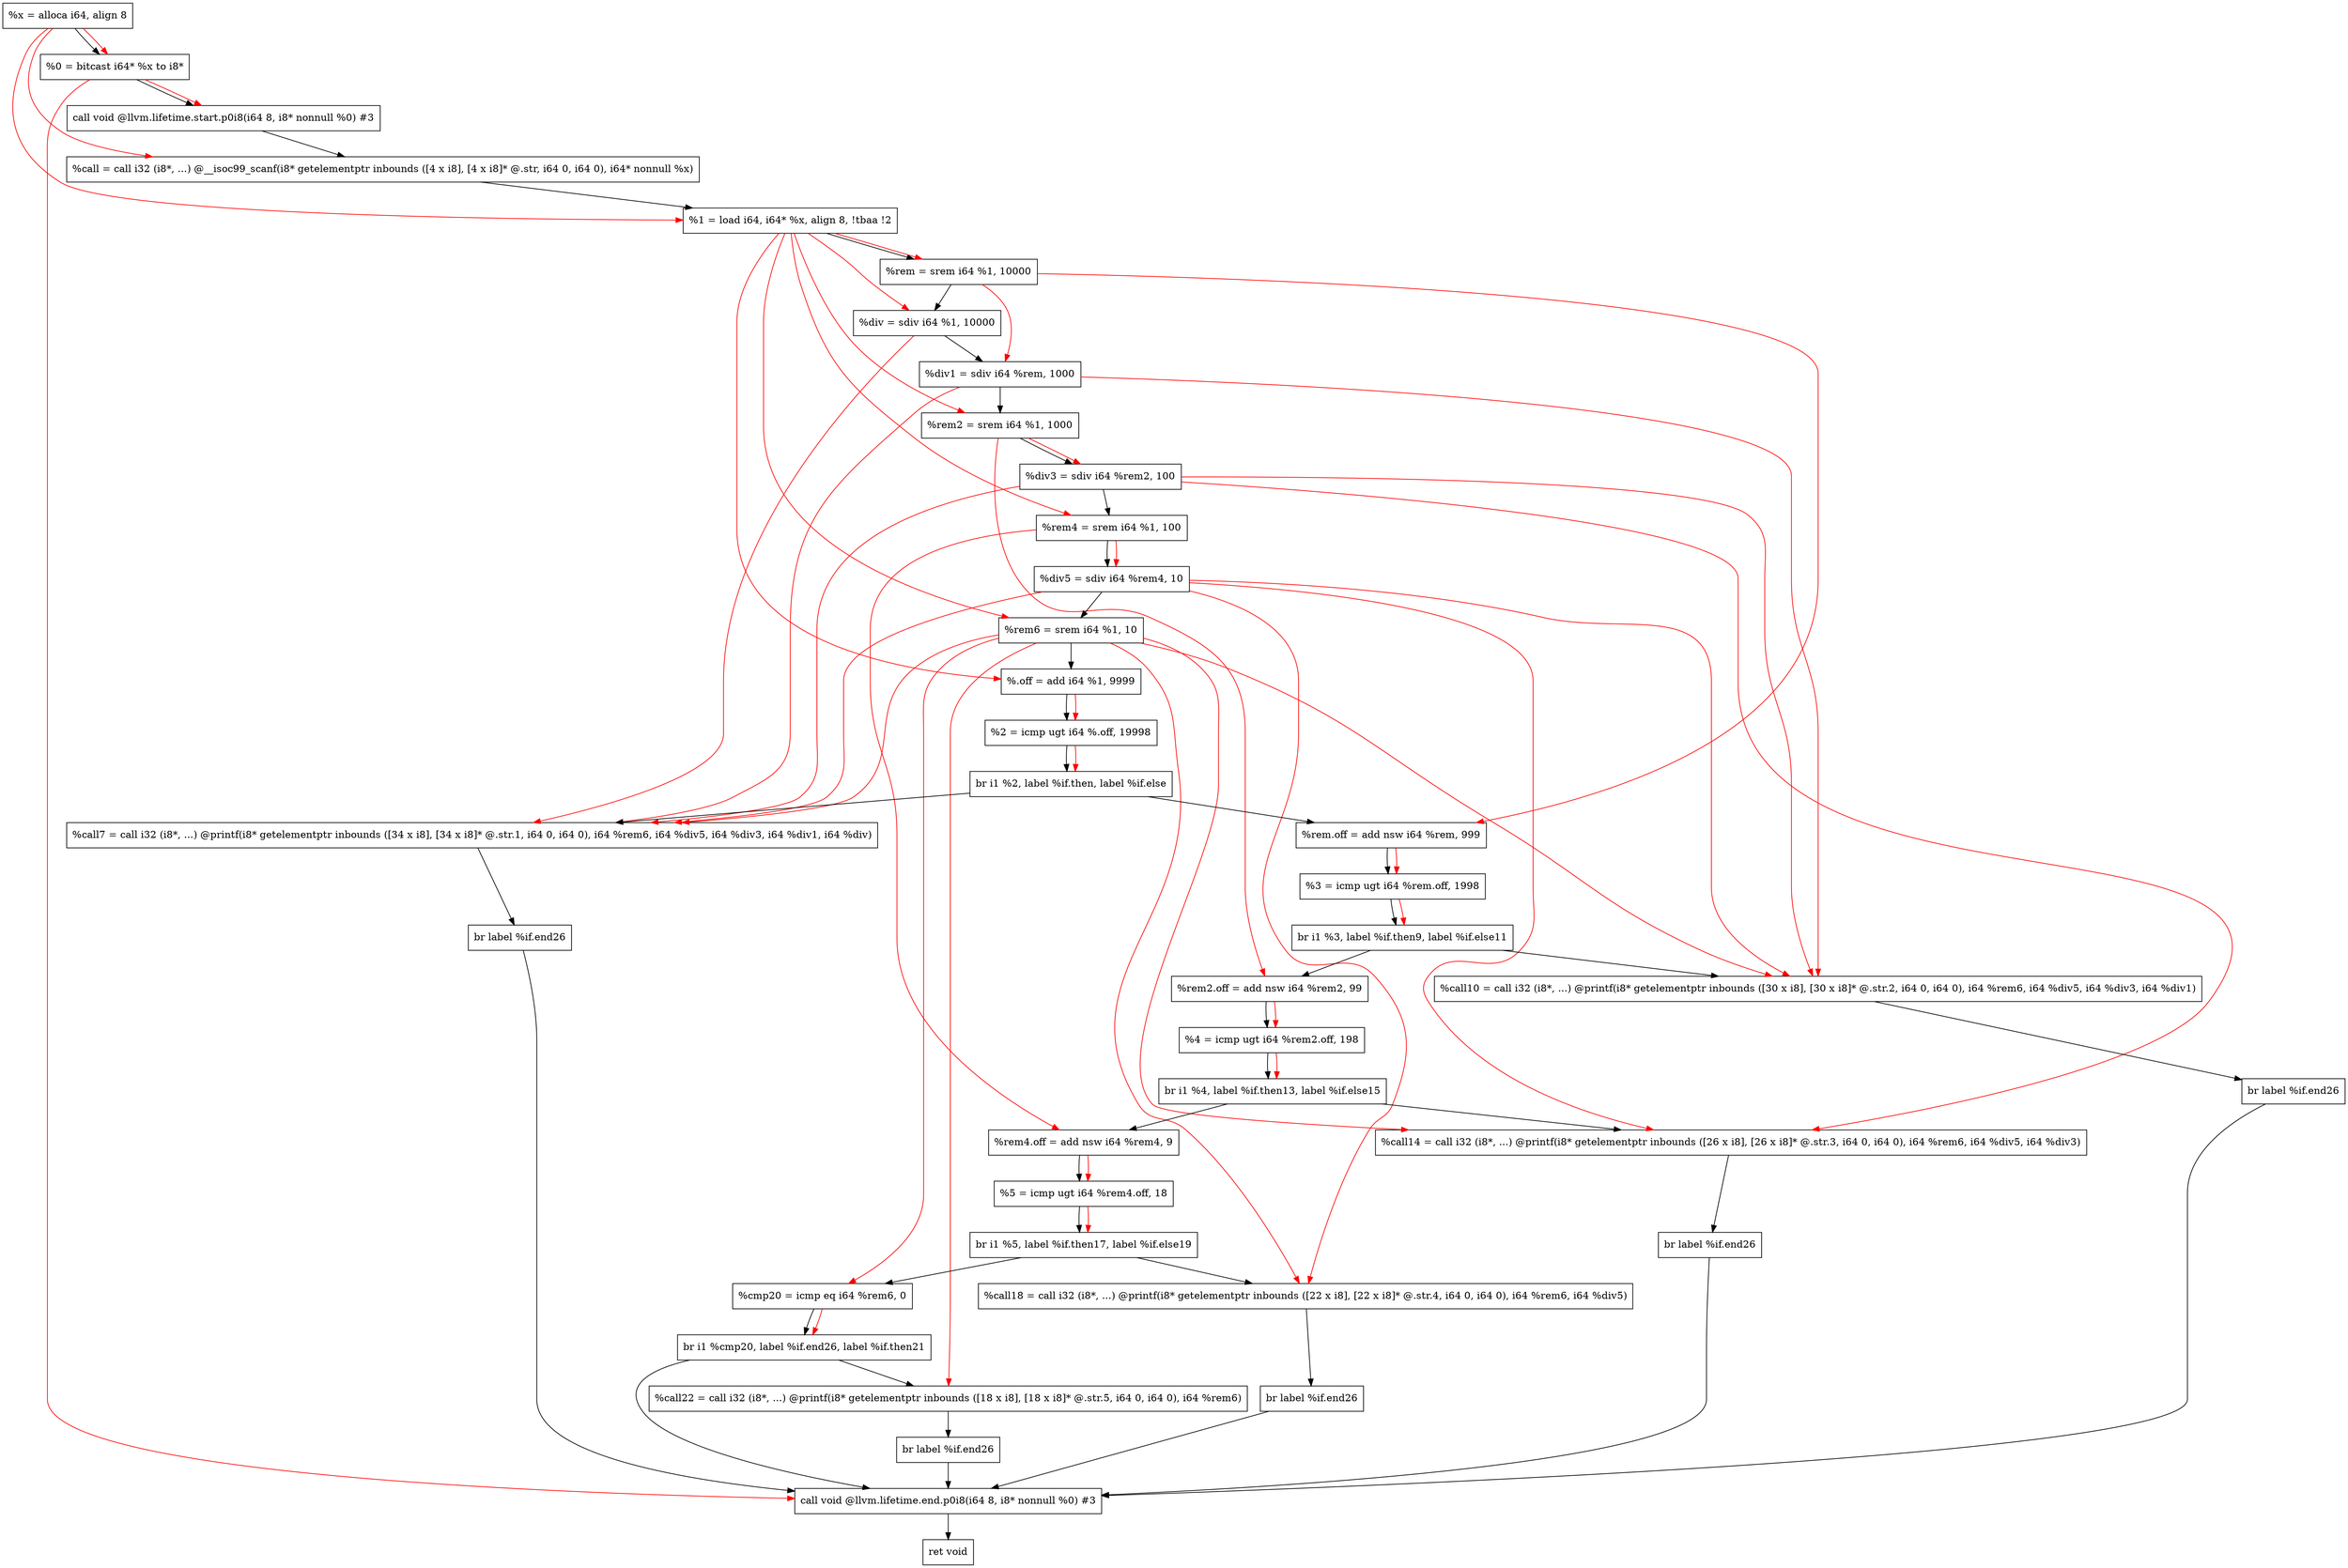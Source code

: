 digraph "CDFG for'func' function" {
	Node0x55758a749048[shape=record, label="  %x = alloca i64, align 8"];
	Node0x55758a749708[shape=record, label="  %0 = bitcast i64* %x to i8*"];
	Node0x55758a749b68[shape=record, label="  call void @llvm.lifetime.start.p0i8(i64 8, i8* nonnull %0) #3"];
	Node0x55758a749fc8[shape=record, label="  %call = call i32 (i8*, ...) @__isoc99_scanf(i8* getelementptr inbounds ([4 x i8], [4 x i8]* @.str, i64 0, i64 0), i64* nonnull %x)"];
	Node0x55758a74a088[shape=record, label="  %1 = load i64, i64* %x, align 8, !tbaa !2"];
	Node0x55758a74b000[shape=record, label="  %rem = srem i64 %1, 10000"];
	Node0x55758a74b070[shape=record, label="  %div = sdiv i64 %1, 10000"];
	Node0x55758a74b130[shape=record, label="  %div1 = sdiv i64 %rem, 1000"];
	Node0x55758a74b1c0[shape=record, label="  %rem2 = srem i64 %1, 1000"];
	Node0x55758a74b280[shape=record, label="  %div3 = sdiv i64 %rem2, 100"];
	Node0x55758a74b310[shape=record, label="  %rem4 = srem i64 %1, 100"];
	Node0x55758a74b3d0[shape=record, label="  %div5 = sdiv i64 %rem4, 10"];
	Node0x55758a74b460[shape=record, label="  %rem6 = srem i64 %1, 10"];
	Node0x55758a74b520[shape=record, label="  %.off = add i64 %1, 9999"];
	Node0x55758a74b5e0[shape=record, label="  %2 = icmp ugt i64 %.off, 19998"];
	Node0x55758a6de348[shape=record, label="  br i1 %2, label %if.then, label %if.else"];
	Node0x55758a74bae8[shape=record, label="  %call7 = call i32 (i8*, ...) @printf(i8* getelementptr inbounds ([34 x i8], [34 x i8]* @.str.1, i64 0, i64 0), i64 %rem6, i64 %div5, i64 %div3, i64 %div1, i64 %div)"];
	Node0x55758a74bca8[shape=record, label="  br label %if.end26"];
	Node0x55758a74bd50[shape=record, label="  %rem.off = add nsw i64 %rem, 999"];
	Node0x55758a74be10[shape=record, label="  %3 = icmp ugt i64 %rem.off, 1998"];
	Node0x55758a6de588[shape=record, label="  br i1 %3, label %if.then9, label %if.else11"];
	Node0x55758a748fe0[shape=record, label="  %call10 = call i32 (i8*, ...) @printf(i8* getelementptr inbounds ([30 x i8], [30 x i8]* @.str.2, i64 0, i64 0), i64 %rem6, i64 %div5, i64 %div3, i64 %div1)"];
	Node0x55758a74b928[shape=record, label="  br label %if.end26"];
	Node0x55758a74c100[shape=record, label="  %rem2.off = add nsw i64 %rem2, 99"];
	Node0x55758a74c1d0[shape=record, label="  %4 = icmp ugt i64 %rem2.off, 198"];
	Node0x55758a74c3d8[shape=record, label="  br i1 %4, label %if.then13, label %if.else15"];
	Node0x55758a74c538[shape=record, label="  %call14 = call i32 (i8*, ...) @printf(i8* getelementptr inbounds ([26 x i8], [26 x i8]* @.str.3, i64 0, i64 0), i64 %rem6, i64 %div5, i64 %div3)"];
	Node0x55758a74bf68[shape=record, label="  br label %if.end26"];
	Node0x55758a74c640[shape=record, label="  %rem4.off = add nsw i64 %rem4, 9"];
	Node0x55758a74ca30[shape=record, label="  %5 = icmp ugt i64 %rem4.off, 18"];
	Node0x55758a74cc18[shape=record, label="  br i1 %5, label %if.then17, label %if.else19"];
	Node0x55758a74cd60[shape=record, label="  %call18 = call i32 (i8*, ...) @printf(i8* getelementptr inbounds ([22 x i8], [22 x i8]* @.str.4, i64 0, i64 0), i64 %rem6, i64 %div5)"];
	Node0x55758a74c348[shape=record, label="  br label %if.end26"];
	Node0x55758a74ce30[shape=record, label="  %cmp20 = icmp eq i64 %rem6, 0"];
	Node0x55758a74cf58[shape=record, label="  br i1 %cmp20, label %if.end26, label %if.then21"];
	Node0x55758a74d088[shape=record, label="  %call22 = call i32 (i8*, ...) @printf(i8* getelementptr inbounds ([18 x i8], [18 x i8]* @.str.5, i64 0, i64 0), i64 %rem6)"];
	Node0x55758a74cb88[shape=record, label="  br label %if.end26"];
	Node0x55758a74d2f8[shape=record, label="  call void @llvm.lifetime.end.p0i8(i64 8, i8* nonnull %0) #3"];
	Node0x55758a74d3a0[shape=record, label="  ret void"];
	Node0x55758a749048 -> Node0x55758a749708
	Node0x55758a749708 -> Node0x55758a749b68
	Node0x55758a749b68 -> Node0x55758a749fc8
	Node0x55758a749fc8 -> Node0x55758a74a088
	Node0x55758a74a088 -> Node0x55758a74b000
	Node0x55758a74b000 -> Node0x55758a74b070
	Node0x55758a74b070 -> Node0x55758a74b130
	Node0x55758a74b130 -> Node0x55758a74b1c0
	Node0x55758a74b1c0 -> Node0x55758a74b280
	Node0x55758a74b280 -> Node0x55758a74b310
	Node0x55758a74b310 -> Node0x55758a74b3d0
	Node0x55758a74b3d0 -> Node0x55758a74b460
	Node0x55758a74b460 -> Node0x55758a74b520
	Node0x55758a74b520 -> Node0x55758a74b5e0
	Node0x55758a74b5e0 -> Node0x55758a6de348
	Node0x55758a6de348 -> Node0x55758a74bae8
	Node0x55758a6de348 -> Node0x55758a74bd50
	Node0x55758a74bae8 -> Node0x55758a74bca8
	Node0x55758a74bca8 -> Node0x55758a74d2f8
	Node0x55758a74bd50 -> Node0x55758a74be10
	Node0x55758a74be10 -> Node0x55758a6de588
	Node0x55758a6de588 -> Node0x55758a748fe0
	Node0x55758a6de588 -> Node0x55758a74c100
	Node0x55758a748fe0 -> Node0x55758a74b928
	Node0x55758a74b928 -> Node0x55758a74d2f8
	Node0x55758a74c100 -> Node0x55758a74c1d0
	Node0x55758a74c1d0 -> Node0x55758a74c3d8
	Node0x55758a74c3d8 -> Node0x55758a74c538
	Node0x55758a74c3d8 -> Node0x55758a74c640
	Node0x55758a74c538 -> Node0x55758a74bf68
	Node0x55758a74bf68 -> Node0x55758a74d2f8
	Node0x55758a74c640 -> Node0x55758a74ca30
	Node0x55758a74ca30 -> Node0x55758a74cc18
	Node0x55758a74cc18 -> Node0x55758a74cd60
	Node0x55758a74cc18 -> Node0x55758a74ce30
	Node0x55758a74cd60 -> Node0x55758a74c348
	Node0x55758a74c348 -> Node0x55758a74d2f8
	Node0x55758a74ce30 -> Node0x55758a74cf58
	Node0x55758a74cf58 -> Node0x55758a74d2f8
	Node0x55758a74cf58 -> Node0x55758a74d088
	Node0x55758a74d088 -> Node0x55758a74cb88
	Node0x55758a74cb88 -> Node0x55758a74d2f8
	Node0x55758a74d2f8 -> Node0x55758a74d3a0
edge [color=red]
	Node0x55758a749048 -> Node0x55758a749708
	Node0x55758a749708 -> Node0x55758a749b68
	Node0x55758a749048 -> Node0x55758a749fc8
	Node0x55758a749048 -> Node0x55758a74a088
	Node0x55758a74a088 -> Node0x55758a74b000
	Node0x55758a74a088 -> Node0x55758a74b070
	Node0x55758a74b000 -> Node0x55758a74b130
	Node0x55758a74a088 -> Node0x55758a74b1c0
	Node0x55758a74b1c0 -> Node0x55758a74b280
	Node0x55758a74a088 -> Node0x55758a74b310
	Node0x55758a74b310 -> Node0x55758a74b3d0
	Node0x55758a74a088 -> Node0x55758a74b460
	Node0x55758a74a088 -> Node0x55758a74b520
	Node0x55758a74b520 -> Node0x55758a74b5e0
	Node0x55758a74b5e0 -> Node0x55758a6de348
	Node0x55758a74b460 -> Node0x55758a74bae8
	Node0x55758a74b3d0 -> Node0x55758a74bae8
	Node0x55758a74b280 -> Node0x55758a74bae8
	Node0x55758a74b130 -> Node0x55758a74bae8
	Node0x55758a74b070 -> Node0x55758a74bae8
	Node0x55758a74b000 -> Node0x55758a74bd50
	Node0x55758a74bd50 -> Node0x55758a74be10
	Node0x55758a74be10 -> Node0x55758a6de588
	Node0x55758a74b460 -> Node0x55758a748fe0
	Node0x55758a74b3d0 -> Node0x55758a748fe0
	Node0x55758a74b280 -> Node0x55758a748fe0
	Node0x55758a74b130 -> Node0x55758a748fe0
	Node0x55758a74b1c0 -> Node0x55758a74c100
	Node0x55758a74c100 -> Node0x55758a74c1d0
	Node0x55758a74c1d0 -> Node0x55758a74c3d8
	Node0x55758a74b460 -> Node0x55758a74c538
	Node0x55758a74b3d0 -> Node0x55758a74c538
	Node0x55758a74b280 -> Node0x55758a74c538
	Node0x55758a74b310 -> Node0x55758a74c640
	Node0x55758a74c640 -> Node0x55758a74ca30
	Node0x55758a74ca30 -> Node0x55758a74cc18
	Node0x55758a74b460 -> Node0x55758a74cd60
	Node0x55758a74b3d0 -> Node0x55758a74cd60
	Node0x55758a74b460 -> Node0x55758a74ce30
	Node0x55758a74ce30 -> Node0x55758a74cf58
	Node0x55758a74b460 -> Node0x55758a74d088
	Node0x55758a749708 -> Node0x55758a74d2f8
}
